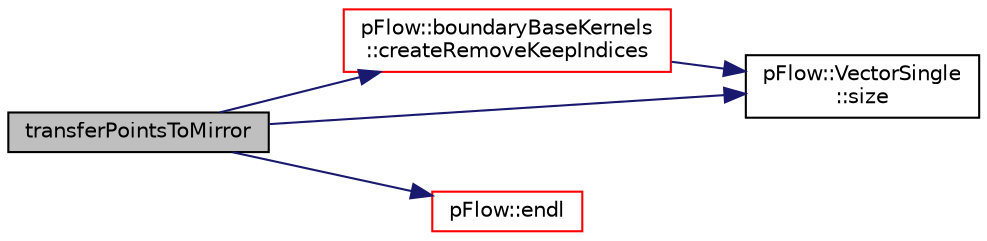 digraph "transferPointsToMirror"
{
 // LATEX_PDF_SIZE
  edge [fontname="Helvetica",fontsize="10",labelfontname="Helvetica",labelfontsize="10"];
  node [fontname="Helvetica",fontsize="10",shape=record];
  rankdir="LR";
  Node1 [label="transferPointsToMirror",height=0.2,width=0.4,color="black", fillcolor="grey75", style="filled", fontcolor="black",tooltip=" "];
  Node1 -> Node2 [color="midnightblue",fontsize="10",style="solid",fontname="Helvetica"];
  Node2 [label="pFlow::boundaryBaseKernels\l::createRemoveKeepIndices",height=0.2,width=0.4,color="red", fillcolor="white", style="filled",URL="$namespacepFlow_1_1boundaryBaseKernels.html#a38b0cabe5884a9ca33d98dc088b64dc5",tooltip=" "];
  Node2 -> Node8 [color="midnightblue",fontsize="10",style="solid",fontname="Helvetica"];
  Node8 [label="pFlow::VectorSingle\l::size",height=0.2,width=0.4,color="black", fillcolor="white", style="filled",URL="$classpFlow_1_1VectorSingle.html#a235f4855cec31187d575a459abb3eed2",tooltip="Size of the vector."];
  Node1 -> Node9 [color="midnightblue",fontsize="10",style="solid",fontname="Helvetica"];
  Node9 [label="pFlow::endl",height=0.2,width=0.4,color="red", fillcolor="white", style="filled",URL="$namespacepFlow.html#aba8f0c455a3fdb4b05ad33a25b13b189",tooltip="Add newline and flush stream."];
  Node1 -> Node8 [color="midnightblue",fontsize="10",style="solid",fontname="Helvetica"];
}
